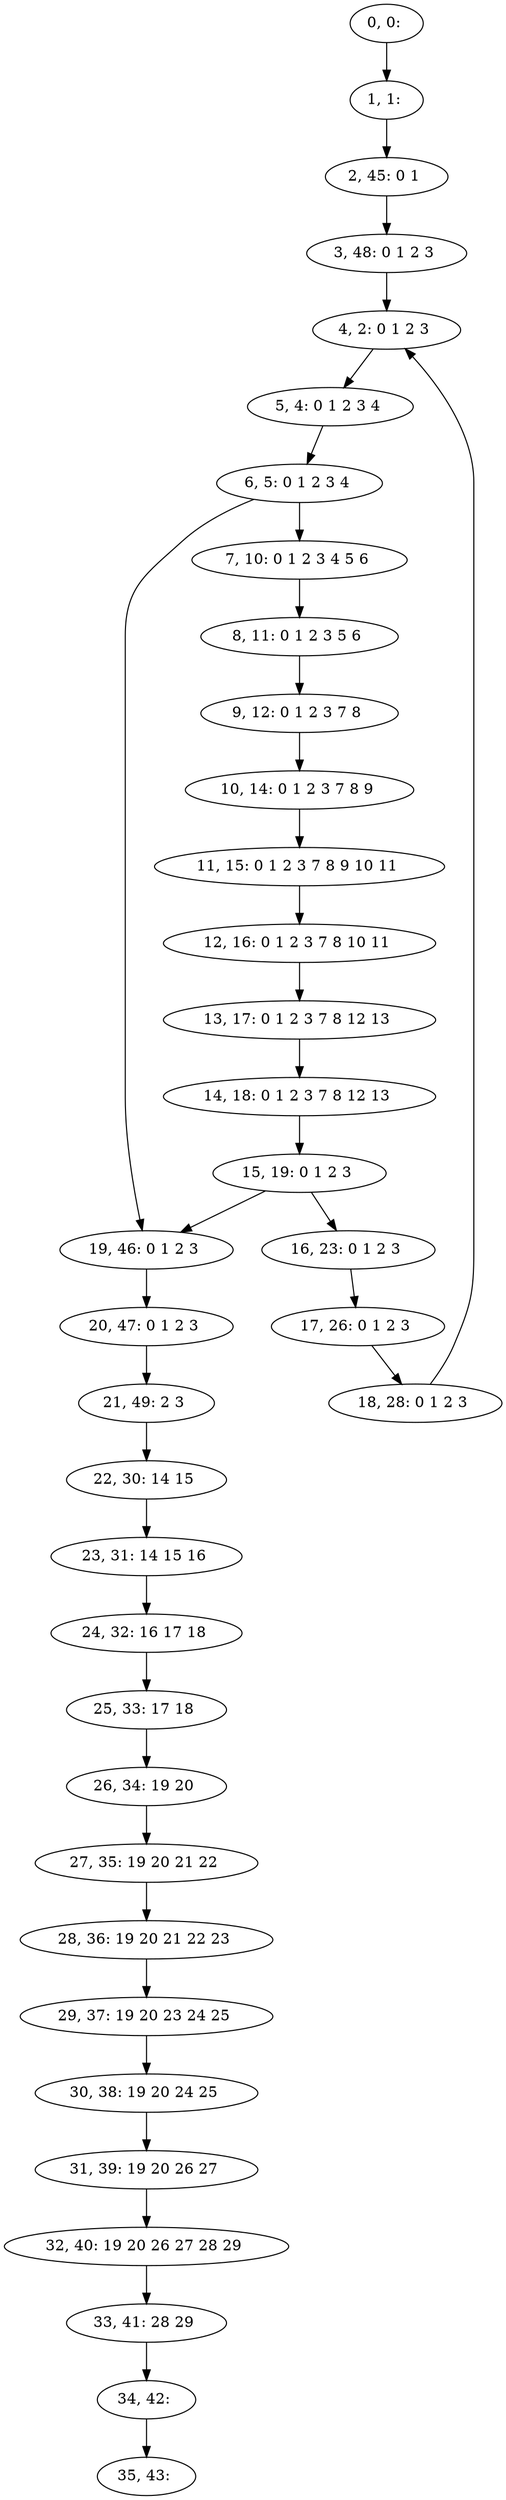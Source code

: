 digraph G {
0[label="0, 0: "];
1[label="1, 1: "];
2[label="2, 45: 0 1 "];
3[label="3, 48: 0 1 2 3 "];
4[label="4, 2: 0 1 2 3 "];
5[label="5, 4: 0 1 2 3 4 "];
6[label="6, 5: 0 1 2 3 4 "];
7[label="7, 10: 0 1 2 3 4 5 6 "];
8[label="8, 11: 0 1 2 3 5 6 "];
9[label="9, 12: 0 1 2 3 7 8 "];
10[label="10, 14: 0 1 2 3 7 8 9 "];
11[label="11, 15: 0 1 2 3 7 8 9 10 11 "];
12[label="12, 16: 0 1 2 3 7 8 10 11 "];
13[label="13, 17: 0 1 2 3 7 8 12 13 "];
14[label="14, 18: 0 1 2 3 7 8 12 13 "];
15[label="15, 19: 0 1 2 3 "];
16[label="16, 23: 0 1 2 3 "];
17[label="17, 26: 0 1 2 3 "];
18[label="18, 28: 0 1 2 3 "];
19[label="19, 46: 0 1 2 3 "];
20[label="20, 47: 0 1 2 3 "];
21[label="21, 49: 2 3 "];
22[label="22, 30: 14 15 "];
23[label="23, 31: 14 15 16 "];
24[label="24, 32: 16 17 18 "];
25[label="25, 33: 17 18 "];
26[label="26, 34: 19 20 "];
27[label="27, 35: 19 20 21 22 "];
28[label="28, 36: 19 20 21 22 23 "];
29[label="29, 37: 19 20 23 24 25 "];
30[label="30, 38: 19 20 24 25 "];
31[label="31, 39: 19 20 26 27 "];
32[label="32, 40: 19 20 26 27 28 29 "];
33[label="33, 41: 28 29 "];
34[label="34, 42: "];
35[label="35, 43: "];
0->1 ;
1->2 ;
2->3 ;
3->4 ;
4->5 ;
5->6 ;
6->7 ;
6->19 ;
7->8 ;
8->9 ;
9->10 ;
10->11 ;
11->12 ;
12->13 ;
13->14 ;
14->15 ;
15->16 ;
15->19 ;
16->17 ;
17->18 ;
18->4 ;
19->20 ;
20->21 ;
21->22 ;
22->23 ;
23->24 ;
24->25 ;
25->26 ;
26->27 ;
27->28 ;
28->29 ;
29->30 ;
30->31 ;
31->32 ;
32->33 ;
33->34 ;
34->35 ;
}
